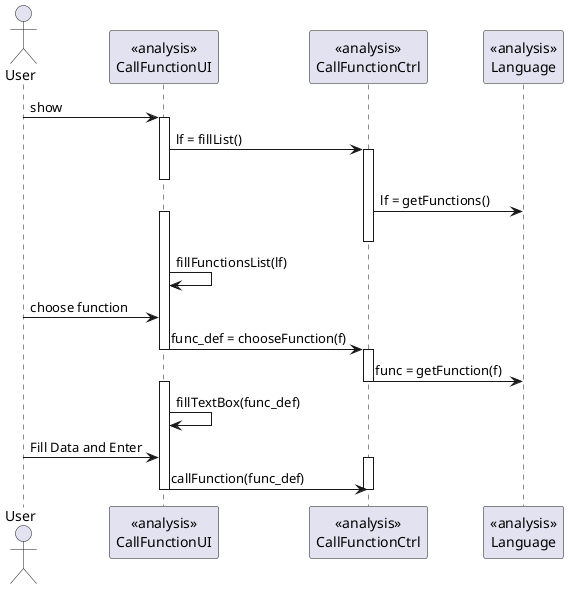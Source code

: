 @startuml doc-files/draft_macros_05_02.png
actor User
 participant "<<analysis>>\nCallFunctionUI" as UI
 participant "<<analysis>>\nCallFunctionCtrl" as ctrl
 participant "<<analysis>>\nLanguage" as language
User -> UI : show
activate UI
UI -> ctrl : lf = fillList()
activate ctrl
deactivate UI
ctrl -> language : lf = getFunctions()
activate UI
deactivate ctrl
UI -> UI : fillFunctionsList(lf)
User -> UI : choose function
UI -> ctrl : func_def = chooseFunction(f)
deactivate UI
activate ctrl
ctrl -> language : func = getFunction(f)
deactivate ctrl
activate UI
UI -> UI : fillTextBox(func_def)
User -> UI : Fill Data and Enter
activate ctrl
UI -> ctrl : callFunction(func_def)
deactivate UI
deactivate ctrl

@enduml